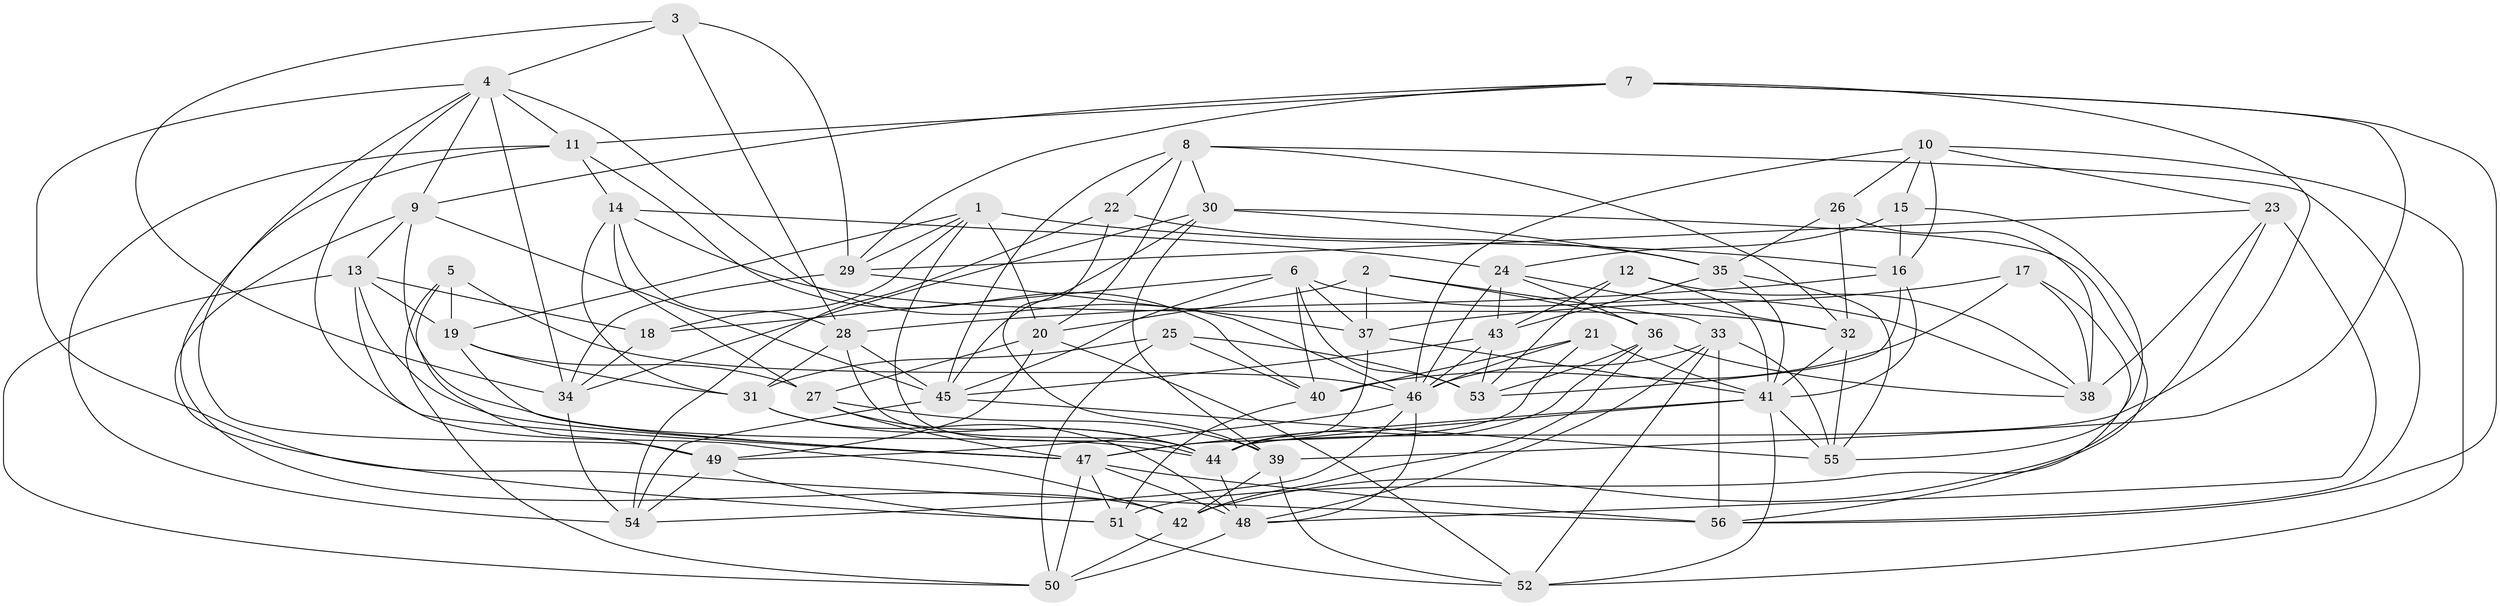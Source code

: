 // original degree distribution, {4: 1.0}
// Generated by graph-tools (version 1.1) at 2025/26/03/09/25 03:26:57]
// undirected, 56 vertices, 167 edges
graph export_dot {
graph [start="1"]
  node [color=gray90,style=filled];
  1;
  2;
  3;
  4;
  5;
  6;
  7;
  8;
  9;
  10;
  11;
  12;
  13;
  14;
  15;
  16;
  17;
  18;
  19;
  20;
  21;
  22;
  23;
  24;
  25;
  26;
  27;
  28;
  29;
  30;
  31;
  32;
  33;
  34;
  35;
  36;
  37;
  38;
  39;
  40;
  41;
  42;
  43;
  44;
  45;
  46;
  47;
  48;
  49;
  50;
  51;
  52;
  53;
  54;
  55;
  56;
  1 -- 16 [weight=1.0];
  1 -- 18 [weight=1.0];
  1 -- 19 [weight=1.0];
  1 -- 20 [weight=1.0];
  1 -- 29 [weight=1.0];
  1 -- 44 [weight=1.0];
  2 -- 20 [weight=1.0];
  2 -- 33 [weight=1.0];
  2 -- 36 [weight=1.0];
  2 -- 37 [weight=1.0];
  3 -- 4 [weight=1.0];
  3 -- 28 [weight=1.0];
  3 -- 29 [weight=1.0];
  3 -- 34 [weight=1.0];
  4 -- 9 [weight=1.0];
  4 -- 11 [weight=1.0];
  4 -- 34 [weight=1.0];
  4 -- 46 [weight=1.0];
  4 -- 47 [weight=1.0];
  4 -- 49 [weight=1.0];
  4 -- 56 [weight=1.0];
  5 -- 19 [weight=1.0];
  5 -- 46 [weight=1.0];
  5 -- 49 [weight=1.0];
  5 -- 50 [weight=1.0];
  6 -- 18 [weight=1.0];
  6 -- 37 [weight=1.0];
  6 -- 38 [weight=1.0];
  6 -- 40 [weight=1.0];
  6 -- 45 [weight=1.0];
  6 -- 53 [weight=1.0];
  7 -- 9 [weight=1.0];
  7 -- 11 [weight=1.0];
  7 -- 29 [weight=1.0];
  7 -- 39 [weight=1.0];
  7 -- 44 [weight=1.0];
  7 -- 56 [weight=1.0];
  8 -- 20 [weight=1.0];
  8 -- 22 [weight=1.0];
  8 -- 30 [weight=1.0];
  8 -- 32 [weight=1.0];
  8 -- 45 [weight=1.0];
  8 -- 56 [weight=1.0];
  9 -- 13 [weight=1.0];
  9 -- 44 [weight=1.0];
  9 -- 45 [weight=1.0];
  9 -- 51 [weight=1.0];
  10 -- 15 [weight=1.0];
  10 -- 16 [weight=1.0];
  10 -- 23 [weight=1.0];
  10 -- 26 [weight=1.0];
  10 -- 46 [weight=1.0];
  10 -- 52 [weight=1.0];
  11 -- 14 [weight=1.0];
  11 -- 40 [weight=1.0];
  11 -- 42 [weight=1.0];
  11 -- 54 [weight=1.0];
  12 -- 38 [weight=1.0];
  12 -- 41 [weight=1.0];
  12 -- 43 [weight=1.0];
  12 -- 53 [weight=1.0];
  13 -- 18 [weight=1.0];
  13 -- 19 [weight=1.0];
  13 -- 42 [weight=1.0];
  13 -- 47 [weight=1.0];
  13 -- 50 [weight=1.0];
  14 -- 24 [weight=1.0];
  14 -- 27 [weight=1.0];
  14 -- 28 [weight=1.0];
  14 -- 31 [weight=1.0];
  14 -- 32 [weight=1.0];
  15 -- 16 [weight=1.0];
  15 -- 24 [weight=1.0];
  15 -- 55 [weight=1.0];
  16 -- 28 [weight=1.0];
  16 -- 41 [weight=1.0];
  16 -- 53 [weight=1.0];
  17 -- 37 [weight=1.0];
  17 -- 38 [weight=1.0];
  17 -- 40 [weight=1.0];
  17 -- 51 [weight=1.0];
  18 -- 34 [weight=1.0];
  19 -- 27 [weight=1.0];
  19 -- 31 [weight=1.0];
  19 -- 47 [weight=1.0];
  20 -- 27 [weight=1.0];
  20 -- 49 [weight=1.0];
  20 -- 52 [weight=1.0];
  21 -- 40 [weight=1.0];
  21 -- 41 [weight=1.0];
  21 -- 46 [weight=1.0];
  21 -- 47 [weight=1.0];
  22 -- 35 [weight=1.0];
  22 -- 39 [weight=1.0];
  22 -- 54 [weight=1.0];
  23 -- 29 [weight=1.0];
  23 -- 38 [weight=1.0];
  23 -- 42 [weight=1.0];
  23 -- 48 [weight=2.0];
  24 -- 32 [weight=1.0];
  24 -- 36 [weight=1.0];
  24 -- 43 [weight=1.0];
  24 -- 46 [weight=1.0];
  25 -- 31 [weight=1.0];
  25 -- 40 [weight=1.0];
  25 -- 50 [weight=1.0];
  25 -- 53 [weight=1.0];
  26 -- 32 [weight=1.0];
  26 -- 35 [weight=1.0];
  26 -- 38 [weight=1.0];
  27 -- 39 [weight=1.0];
  27 -- 44 [weight=1.0];
  27 -- 47 [weight=1.0];
  28 -- 31 [weight=1.0];
  28 -- 44 [weight=1.0];
  28 -- 45 [weight=1.0];
  29 -- 34 [weight=1.0];
  29 -- 37 [weight=1.0];
  30 -- 34 [weight=1.0];
  30 -- 35 [weight=1.0];
  30 -- 39 [weight=1.0];
  30 -- 45 [weight=1.0];
  30 -- 56 [weight=1.0];
  31 -- 44 [weight=1.0];
  31 -- 48 [weight=1.0];
  32 -- 41 [weight=1.0];
  32 -- 55 [weight=1.0];
  33 -- 46 [weight=1.0];
  33 -- 48 [weight=1.0];
  33 -- 52 [weight=1.0];
  33 -- 55 [weight=1.0];
  33 -- 56 [weight=1.0];
  34 -- 54 [weight=1.0];
  35 -- 41 [weight=1.0];
  35 -- 43 [weight=1.0];
  35 -- 55 [weight=1.0];
  36 -- 38 [weight=1.0];
  36 -- 42 [weight=1.0];
  36 -- 44 [weight=1.0];
  36 -- 53 [weight=1.0];
  37 -- 41 [weight=1.0];
  37 -- 44 [weight=1.0];
  39 -- 42 [weight=1.0];
  39 -- 52 [weight=1.0];
  40 -- 51 [weight=1.0];
  41 -- 44 [weight=1.0];
  41 -- 47 [weight=1.0];
  41 -- 52 [weight=1.0];
  41 -- 55 [weight=1.0];
  42 -- 50 [weight=1.0];
  43 -- 45 [weight=1.0];
  43 -- 46 [weight=1.0];
  43 -- 53 [weight=1.0];
  44 -- 48 [weight=1.0];
  45 -- 54 [weight=1.0];
  45 -- 55 [weight=1.0];
  46 -- 48 [weight=1.0];
  46 -- 49 [weight=1.0];
  46 -- 54 [weight=1.0];
  47 -- 48 [weight=1.0];
  47 -- 50 [weight=1.0];
  47 -- 51 [weight=1.0];
  47 -- 56 [weight=1.0];
  48 -- 50 [weight=1.0];
  49 -- 51 [weight=1.0];
  49 -- 54 [weight=1.0];
  51 -- 52 [weight=1.0];
}
